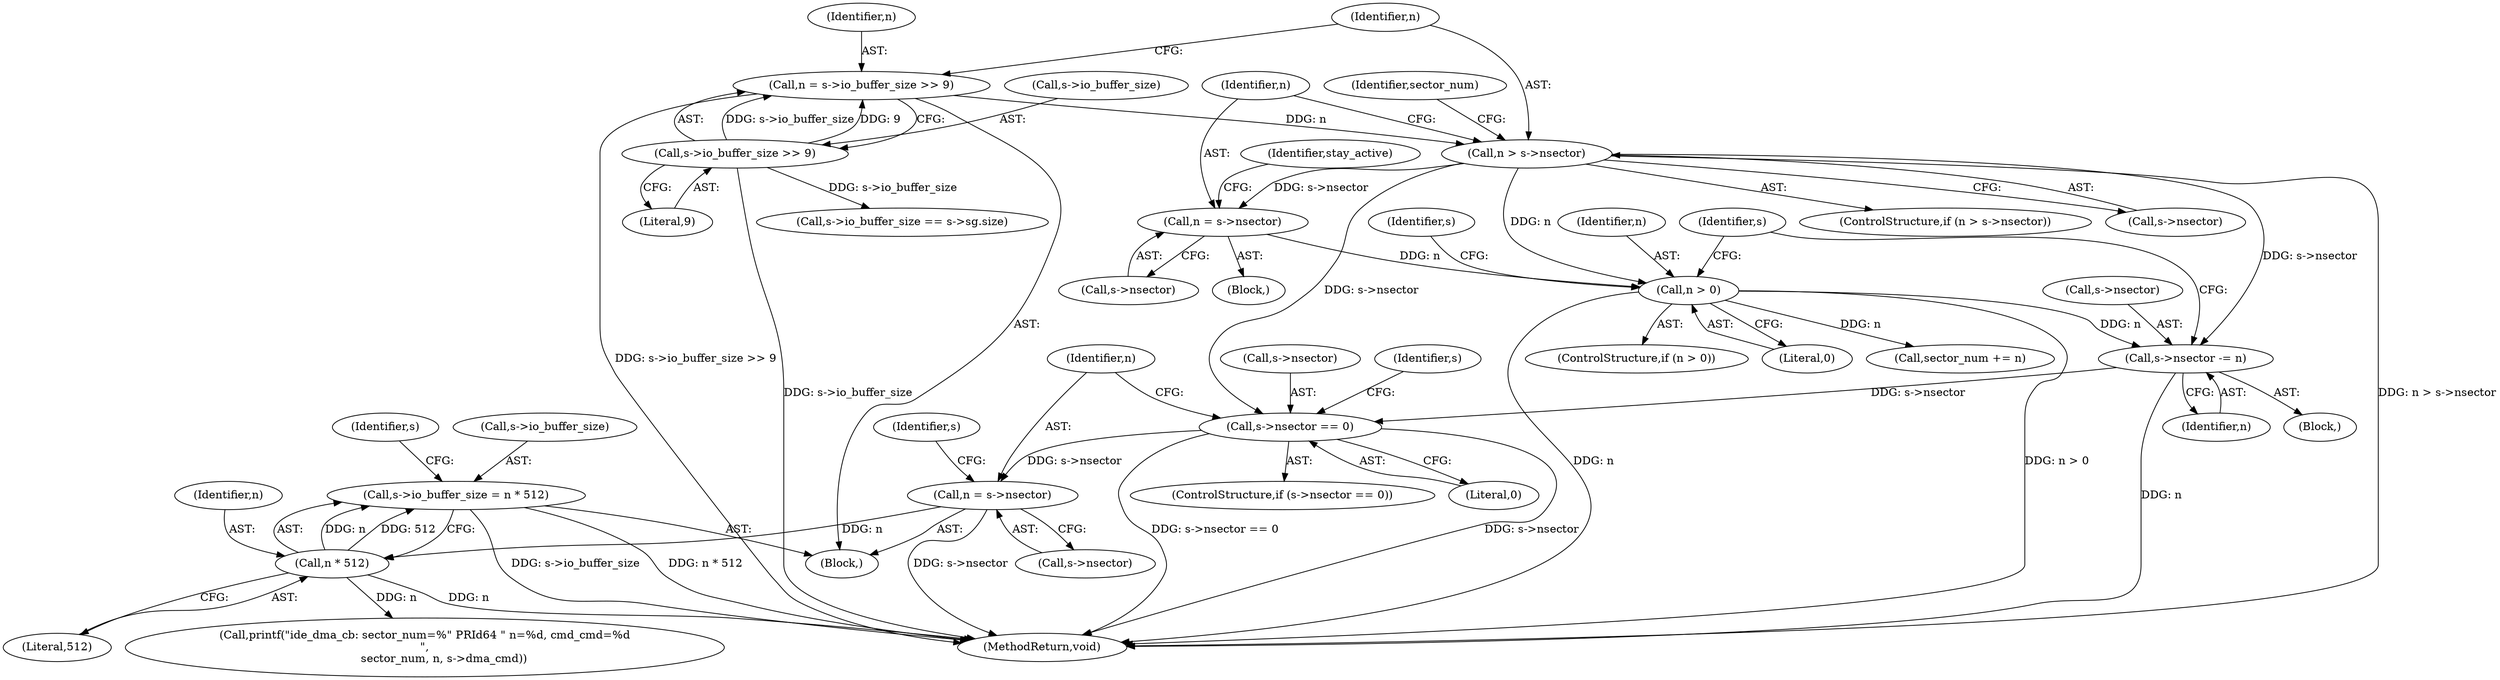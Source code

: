 digraph "0_qemu_3251bdcf1c67427d964517053c3d185b46e618e8_0@pointer" {
"1000247" [label="(Call,s->io_buffer_size = n * 512)"];
"1000251" [label="(Call,n * 512)"];
"1000237" [label="(Call,n = s->nsector)"];
"1000219" [label="(Call,s->nsector == 0)"];
"1000213" [label="(Call,s->nsector -= n)"];
"1000188" [label="(Call,n > 0)"];
"1000175" [label="(Call,n = s->nsector)"];
"1000169" [label="(Call,n > s->nsector)"];
"1000161" [label="(Call,n = s->io_buffer_size >> 9)"];
"1000163" [label="(Call,s->io_buffer_size >> 9)"];
"1000187" [label="(ControlStructure,if (n > 0))"];
"1000219" [label="(Call,s->nsector == 0)"];
"1000193" [label="(Call,s->io_buffer_size == s->sg.size)"];
"1000189" [label="(Identifier,n)"];
"1000161" [label="(Call,n = s->io_buffer_size >> 9)"];
"1000237" [label="(Call,n = s->nsector)"];
"1000400" [label="(MethodReturn,void)"];
"1000170" [label="(Identifier,n)"];
"1000221" [label="(Identifier,s)"];
"1000244" [label="(Identifier,s)"];
"1000175" [label="(Call,n = s->nsector)"];
"1000164" [label="(Call,s->io_buffer_size)"];
"1000247" [label="(Call,s->io_buffer_size = n * 512)"];
"1000168" [label="(ControlStructure,if (n > s->nsector))"];
"1000248" [label="(Call,s->io_buffer_size)"];
"1000163" [label="(Call,s->io_buffer_size >> 9)"];
"1000176" [label="(Identifier,n)"];
"1000218" [label="(ControlStructure,if (s->nsector == 0))"];
"1000162" [label="(Identifier,n)"];
"1000177" [label="(Call,s->nsector)"];
"1000181" [label="(Identifier,stay_active)"];
"1000190" [label="(Literal,0)"];
"1000253" [label="(Literal,512)"];
"1000167" [label="(Literal,9)"];
"1000184" [label="(Identifier,sector_num)"];
"1000214" [label="(Call,s->nsector)"];
"1000252" [label="(Identifier,n)"];
"1000195" [label="(Identifier,s)"];
"1000227" [label="(Identifier,s)"];
"1000174" [label="(Block,)"];
"1000220" [label="(Call,s->nsector)"];
"1000223" [label="(Literal,0)"];
"1000259" [label="(Identifier,s)"];
"1000188" [label="(Call,n > 0)"];
"1000169" [label="(Call,n > s->nsector)"];
"1000274" [label="(Call,printf(\"ide_dma_cb: sector_num=%\" PRId64 \" n=%d, cmd_cmd=%d\n\",\n           sector_num, n, s->dma_cmd))"];
"1000238" [label="(Identifier,n)"];
"1000191" [label="(Block,)"];
"1000171" [label="(Call,s->nsector)"];
"1000213" [label="(Call,s->nsector -= n)"];
"1000251" [label="(Call,n * 512)"];
"1000207" [label="(Call,sector_num += n)"];
"1000239" [label="(Call,s->nsector)"];
"1000107" [label="(Block,)"];
"1000217" [label="(Identifier,n)"];
"1000247" -> "1000107"  [label="AST: "];
"1000247" -> "1000251"  [label="CFG: "];
"1000248" -> "1000247"  [label="AST: "];
"1000251" -> "1000247"  [label="AST: "];
"1000259" -> "1000247"  [label="CFG: "];
"1000247" -> "1000400"  [label="DDG: s->io_buffer_size"];
"1000247" -> "1000400"  [label="DDG: n * 512"];
"1000251" -> "1000247"  [label="DDG: n"];
"1000251" -> "1000247"  [label="DDG: 512"];
"1000251" -> "1000253"  [label="CFG: "];
"1000252" -> "1000251"  [label="AST: "];
"1000253" -> "1000251"  [label="AST: "];
"1000251" -> "1000400"  [label="DDG: n"];
"1000237" -> "1000251"  [label="DDG: n"];
"1000251" -> "1000274"  [label="DDG: n"];
"1000237" -> "1000107"  [label="AST: "];
"1000237" -> "1000239"  [label="CFG: "];
"1000238" -> "1000237"  [label="AST: "];
"1000239" -> "1000237"  [label="AST: "];
"1000244" -> "1000237"  [label="CFG: "];
"1000237" -> "1000400"  [label="DDG: s->nsector"];
"1000219" -> "1000237"  [label="DDG: s->nsector"];
"1000219" -> "1000218"  [label="AST: "];
"1000219" -> "1000223"  [label="CFG: "];
"1000220" -> "1000219"  [label="AST: "];
"1000223" -> "1000219"  [label="AST: "];
"1000227" -> "1000219"  [label="CFG: "];
"1000238" -> "1000219"  [label="CFG: "];
"1000219" -> "1000400"  [label="DDG: s->nsector == 0"];
"1000219" -> "1000400"  [label="DDG: s->nsector"];
"1000213" -> "1000219"  [label="DDG: s->nsector"];
"1000169" -> "1000219"  [label="DDG: s->nsector"];
"1000213" -> "1000191"  [label="AST: "];
"1000213" -> "1000217"  [label="CFG: "];
"1000214" -> "1000213"  [label="AST: "];
"1000217" -> "1000213"  [label="AST: "];
"1000221" -> "1000213"  [label="CFG: "];
"1000213" -> "1000400"  [label="DDG: n"];
"1000188" -> "1000213"  [label="DDG: n"];
"1000169" -> "1000213"  [label="DDG: s->nsector"];
"1000188" -> "1000187"  [label="AST: "];
"1000188" -> "1000190"  [label="CFG: "];
"1000189" -> "1000188"  [label="AST: "];
"1000190" -> "1000188"  [label="AST: "];
"1000195" -> "1000188"  [label="CFG: "];
"1000221" -> "1000188"  [label="CFG: "];
"1000188" -> "1000400"  [label="DDG: n > 0"];
"1000188" -> "1000400"  [label="DDG: n"];
"1000175" -> "1000188"  [label="DDG: n"];
"1000169" -> "1000188"  [label="DDG: n"];
"1000188" -> "1000207"  [label="DDG: n"];
"1000175" -> "1000174"  [label="AST: "];
"1000175" -> "1000177"  [label="CFG: "];
"1000176" -> "1000175"  [label="AST: "];
"1000177" -> "1000175"  [label="AST: "];
"1000181" -> "1000175"  [label="CFG: "];
"1000169" -> "1000175"  [label="DDG: s->nsector"];
"1000169" -> "1000168"  [label="AST: "];
"1000169" -> "1000171"  [label="CFG: "];
"1000170" -> "1000169"  [label="AST: "];
"1000171" -> "1000169"  [label="AST: "];
"1000176" -> "1000169"  [label="CFG: "];
"1000184" -> "1000169"  [label="CFG: "];
"1000169" -> "1000400"  [label="DDG: n > s->nsector"];
"1000161" -> "1000169"  [label="DDG: n"];
"1000161" -> "1000107"  [label="AST: "];
"1000161" -> "1000163"  [label="CFG: "];
"1000162" -> "1000161"  [label="AST: "];
"1000163" -> "1000161"  [label="AST: "];
"1000170" -> "1000161"  [label="CFG: "];
"1000161" -> "1000400"  [label="DDG: s->io_buffer_size >> 9"];
"1000163" -> "1000161"  [label="DDG: s->io_buffer_size"];
"1000163" -> "1000161"  [label="DDG: 9"];
"1000163" -> "1000167"  [label="CFG: "];
"1000164" -> "1000163"  [label="AST: "];
"1000167" -> "1000163"  [label="AST: "];
"1000163" -> "1000400"  [label="DDG: s->io_buffer_size"];
"1000163" -> "1000193"  [label="DDG: s->io_buffer_size"];
}
